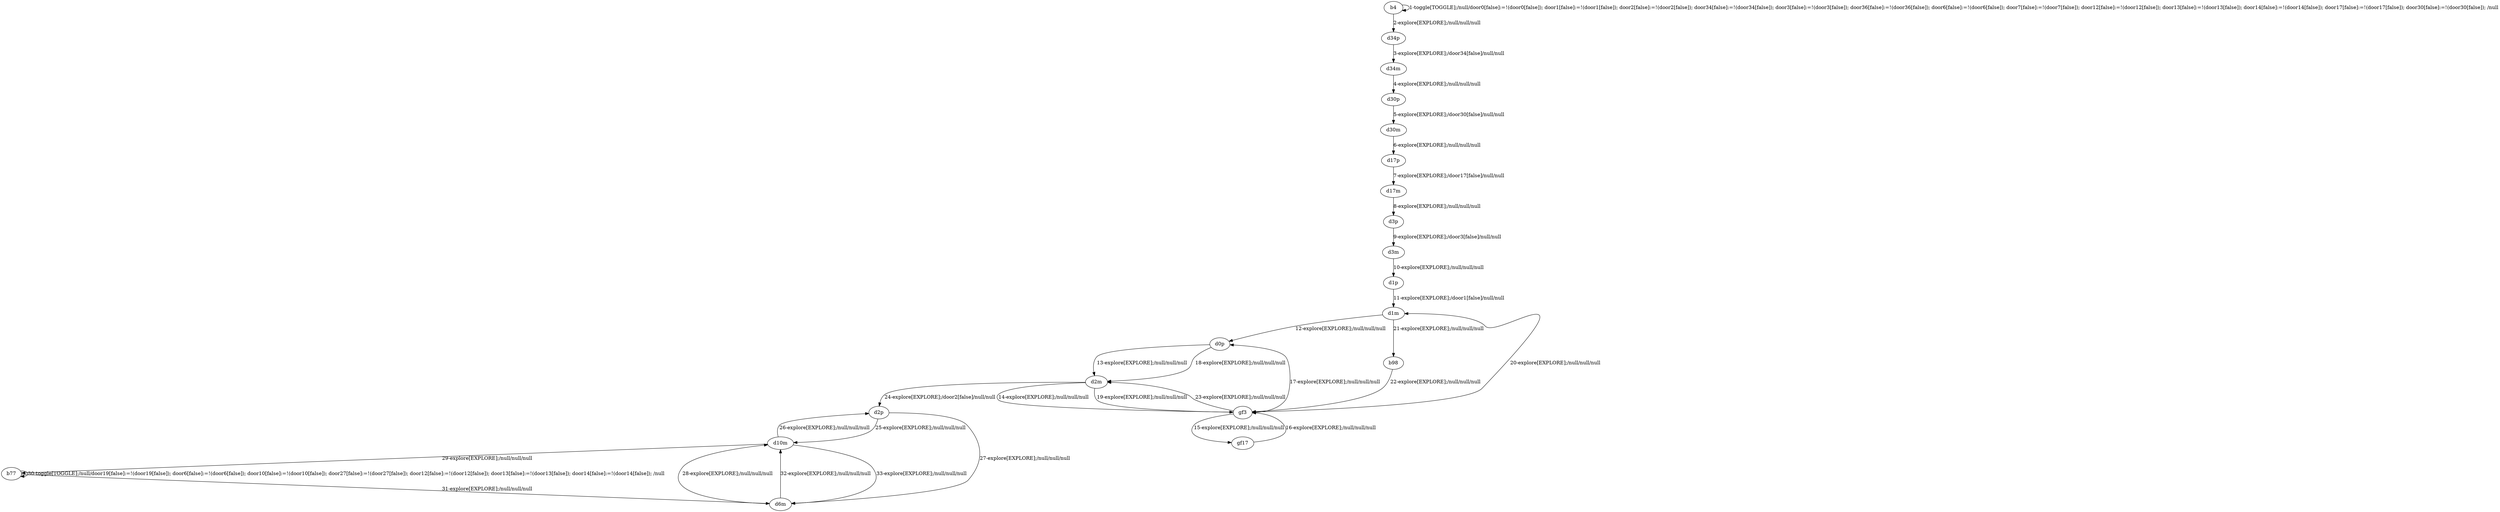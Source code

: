 # Total number of goals covered by this test: 1
# gf3 --> d0p

digraph g {
"b4" -> "b4" [label = "1-toggle[TOGGLE];/null/door0[false]:=!(door0[false]); door1[false]:=!(door1[false]); door2[false]:=!(door2[false]); door34[false]:=!(door34[false]); door3[false]:=!(door3[false]); door36[false]:=!(door36[false]); door6[false]:=!(door6[false]); door7[false]:=!(door7[false]); door12[false]:=!(door12[false]); door13[false]:=!(door13[false]); door14[false]:=!(door14[false]); door17[false]:=!(door17[false]); door30[false]:=!(door30[false]); /null"];
"b4" -> "d34p" [label = "2-explore[EXPLORE];/null/null/null"];
"d34p" -> "d34m" [label = "3-explore[EXPLORE];/door34[false]/null/null"];
"d34m" -> "d30p" [label = "4-explore[EXPLORE];/null/null/null"];
"d30p" -> "d30m" [label = "5-explore[EXPLORE];/door30[false]/null/null"];
"d30m" -> "d17p" [label = "6-explore[EXPLORE];/null/null/null"];
"d17p" -> "d17m" [label = "7-explore[EXPLORE];/door17[false]/null/null"];
"d17m" -> "d3p" [label = "8-explore[EXPLORE];/null/null/null"];
"d3p" -> "d3m" [label = "9-explore[EXPLORE];/door3[false]/null/null"];
"d3m" -> "d1p" [label = "10-explore[EXPLORE];/null/null/null"];
"d1p" -> "d1m" [label = "11-explore[EXPLORE];/door1[false]/null/null"];
"d1m" -> "d0p" [label = "12-explore[EXPLORE];/null/null/null"];
"d0p" -> "d2m" [label = "13-explore[EXPLORE];/null/null/null"];
"d2m" -> "gf3" [label = "14-explore[EXPLORE];/null/null/null"];
"gf3" -> "gf17" [label = "15-explore[EXPLORE];/null/null/null"];
"gf17" -> "gf3" [label = "16-explore[EXPLORE];/null/null/null"];
"gf3" -> "d0p" [label = "17-explore[EXPLORE];/null/null/null"];
"d0p" -> "d2m" [label = "18-explore[EXPLORE];/null/null/null"];
"d2m" -> "gf3" [label = "19-explore[EXPLORE];/null/null/null"];
"gf3" -> "d1m" [label = "20-explore[EXPLORE];/null/null/null"];
"d1m" -> "b98" [label = "21-explore[EXPLORE];/null/null/null"];
"b98" -> "gf3" [label = "22-explore[EXPLORE];/null/null/null"];
"gf3" -> "d2m" [label = "23-explore[EXPLORE];/null/null/null"];
"d2m" -> "d2p" [label = "24-explore[EXPLORE];/door2[false]/null/null"];
"d2p" -> "d10m" [label = "25-explore[EXPLORE];/null/null/null"];
"d10m" -> "d2p" [label = "26-explore[EXPLORE];/null/null/null"];
"d2p" -> "d6m" [label = "27-explore[EXPLORE];/null/null/null"];
"d6m" -> "d10m" [label = "28-explore[EXPLORE];/null/null/null"];
"d10m" -> "b77" [label = "29-explore[EXPLORE];/null/null/null"];
"b77" -> "b77" [label = "30-toggle[TOGGLE];/null/door19[false]:=!(door19[false]); door6[false]:=!(door6[false]); door10[false]:=!(door10[false]); door27[false]:=!(door27[false]); door12[false]:=!(door12[false]); door13[false]:=!(door13[false]); door14[false]:=!(door14[false]); /null"];
"b77" -> "d6m" [label = "31-explore[EXPLORE];/null/null/null"];
"d6m" -> "d10m" [label = "32-explore[EXPLORE];/null/null/null"];
"d10m" -> "d6m" [label = "33-explore[EXPLORE];/null/null/null"];
}